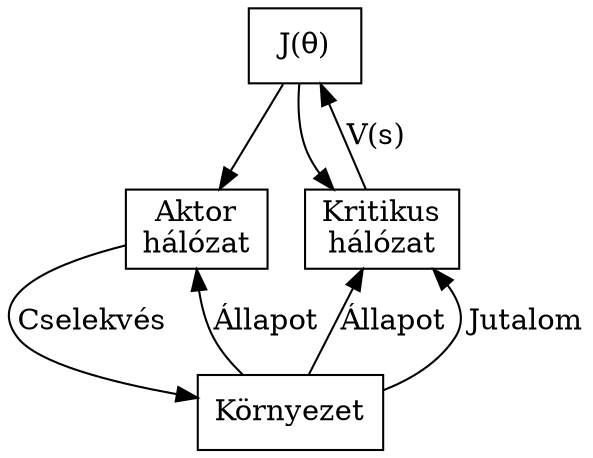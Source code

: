 digraph dql {
    graph[dpi=300]
    //rankdir="LR"

    cost [label="J(θ)", shape="rectangle"]
    env [label="Környezet", shape="rectangle"]
    actor [label="Aktor\nhálózat", shape="rectangle"]
    critic [label="Kritikus\nhálózat", shape="rectangle"]

    {rank="same"; actor critic}

    cost -> actor [label="   "]
    cost -> critic [label="   "]
    critic -> cost [label="V(s)"]
    actor -> env [label="Cselekvés"]
    env -> actor [label="Állapot"]
    env -> critic [label="Állapot"]
    env -> critic [label=" Jutalom"]
}
